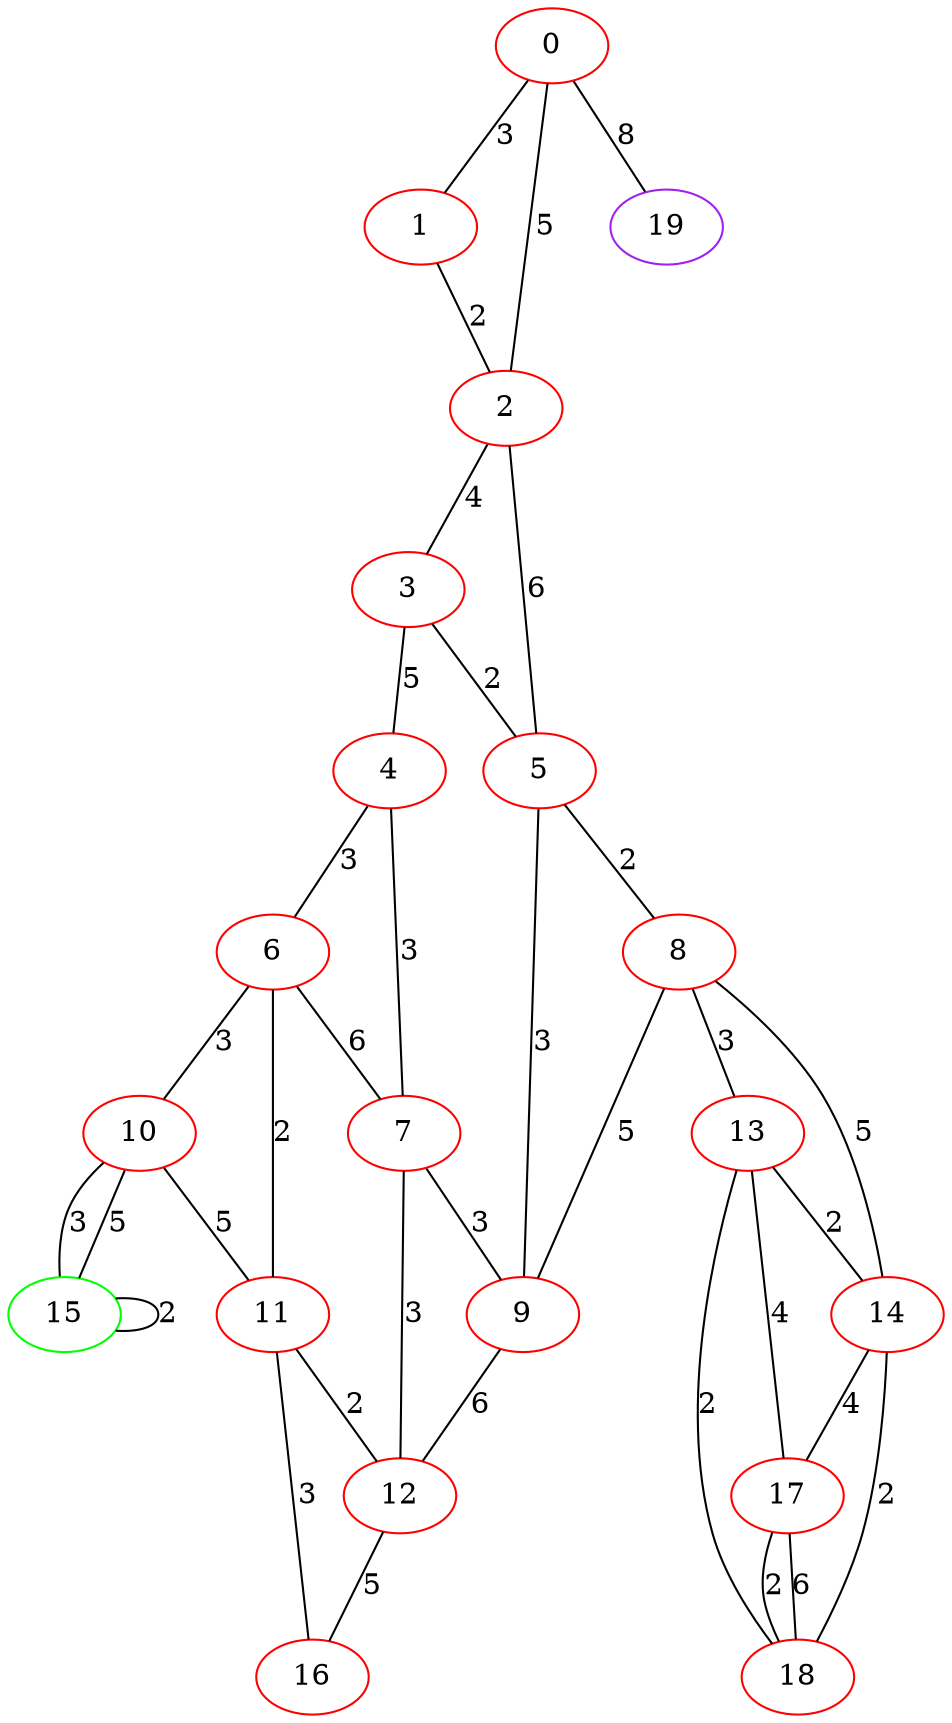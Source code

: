 graph "" {
0 [color=red, weight=1];
1 [color=red, weight=1];
2 [color=red, weight=1];
3 [color=red, weight=1];
4 [color=red, weight=1];
5 [color=red, weight=1];
6 [color=red, weight=1];
7 [color=red, weight=1];
8 [color=red, weight=1];
9 [color=red, weight=1];
10 [color=red, weight=1];
11 [color=red, weight=1];
12 [color=red, weight=1];
13 [color=red, weight=1];
14 [color=red, weight=1];
15 [color=green, weight=2];
16 [color=red, weight=1];
17 [color=red, weight=1];
18 [color=red, weight=1];
19 [color=purple, weight=4];
0 -- 1  [key=0, label=3];
0 -- 2  [key=0, label=5];
0 -- 19  [key=0, label=8];
1 -- 2  [key=0, label=2];
2 -- 3  [key=0, label=4];
2 -- 5  [key=0, label=6];
3 -- 4  [key=0, label=5];
3 -- 5  [key=0, label=2];
4 -- 6  [key=0, label=3];
4 -- 7  [key=0, label=3];
5 -- 8  [key=0, label=2];
5 -- 9  [key=0, label=3];
6 -- 10  [key=0, label=3];
6 -- 11  [key=0, label=2];
6 -- 7  [key=0, label=6];
7 -- 9  [key=0, label=3];
7 -- 12  [key=0, label=3];
8 -- 9  [key=0, label=5];
8 -- 14  [key=0, label=5];
8 -- 13  [key=0, label=3];
9 -- 12  [key=0, label=6];
10 -- 11  [key=0, label=5];
10 -- 15  [key=0, label=5];
10 -- 15  [key=1, label=3];
11 -- 16  [key=0, label=3];
11 -- 12  [key=0, label=2];
12 -- 16  [key=0, label=5];
13 -- 17  [key=0, label=4];
13 -- 18  [key=0, label=2];
13 -- 14  [key=0, label=2];
14 -- 17  [key=0, label=4];
14 -- 18  [key=0, label=2];
15 -- 15  [key=0, label=2];
17 -- 18  [key=0, label=6];
17 -- 18  [key=1, label=2];
}
